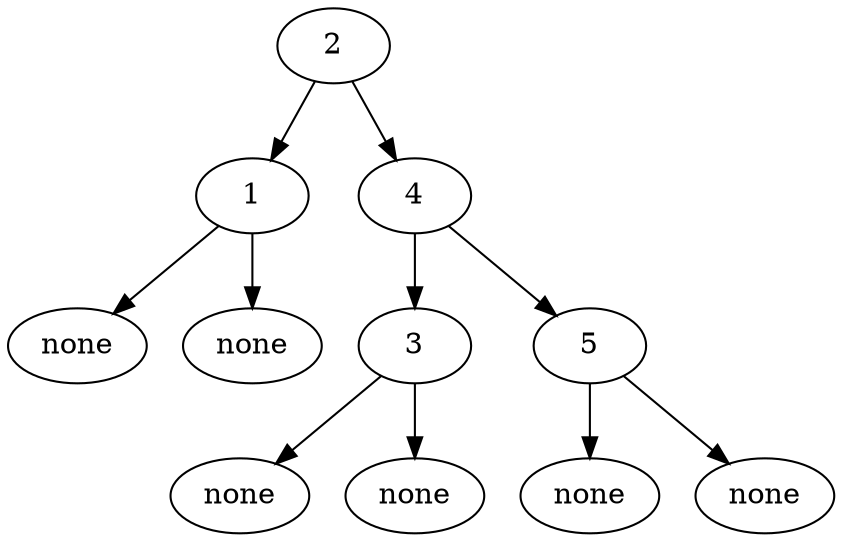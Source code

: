 digraph {
  2 -> 1;
  null0[label="none"];
  1-> null0
  null1[label="none"];
  1-> null1
  2 -> 4;
  4 -> 3;
  null2[label="none"];
  3-> null2
  null3[label="none"];
  3-> null3
  4 -> 5;
  null4[label="none"];
  5-> null4
  null5[label="none"];
  5-> null5
}
